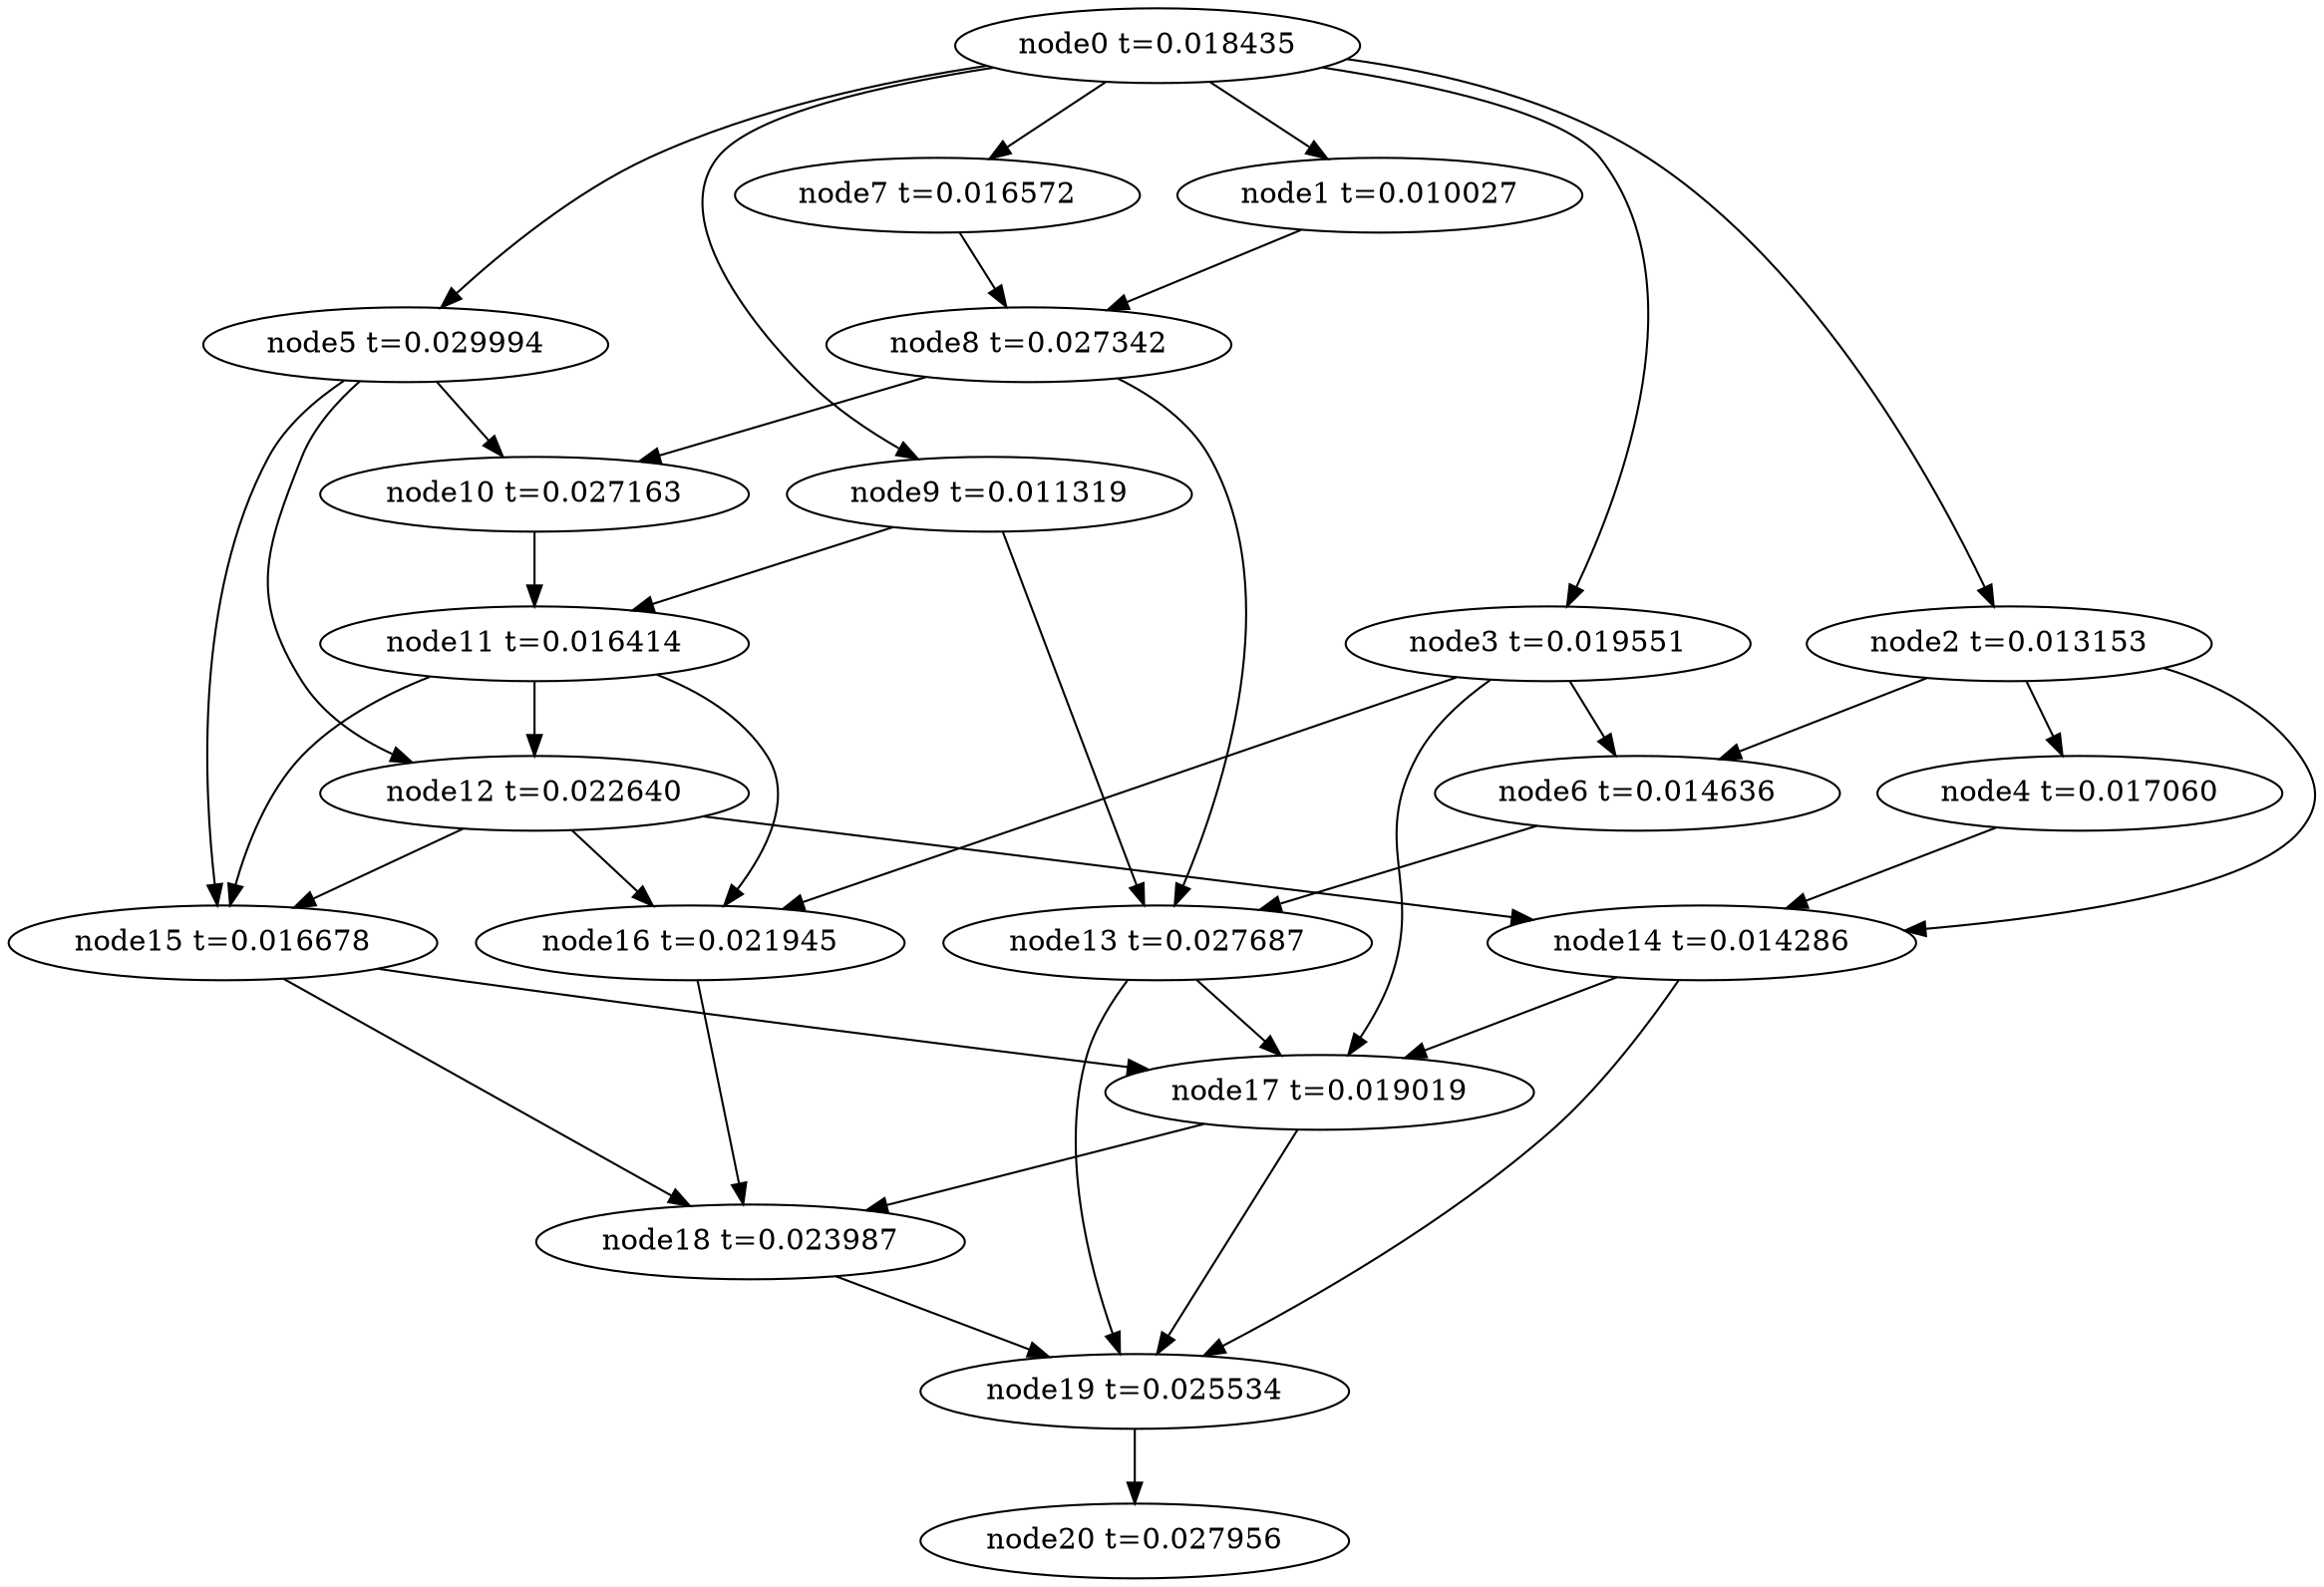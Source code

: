 digraph g{
	node20[label="node20 t=0.027956"]
	node19 -> node20
	node19[label="node19 t=0.025534"];
	node18 -> node19
	node18[label="node18 t=0.023987"];
	node17 -> node19
	node17 -> node18
	node17[label="node17 t=0.019019"];
	node16 -> node18
	node16[label="node16 t=0.021945"];
	node15 -> node18
	node15 -> node17
	node15[label="node15 t=0.016678"];
	node14 -> node19
	node14 -> node17
	node14[label="node14 t=0.014286"];
	node13 -> node19
	node13 -> node17
	node13[label="node13 t=0.027687"];
	node12 -> node16
	node12 -> node15
	node12 -> node14
	node12[label="node12 t=0.022640"];
	node11 -> node16
	node11 -> node15
	node11 -> node12
	node11[label="node11 t=0.016414"];
	node10 -> node11
	node10[label="node10 t=0.027163"];
	node9 -> node13
	node9 -> node11
	node9[label="node9 t=0.011319"];
	node8 -> node13
	node8 -> node10
	node8[label="node8 t=0.027342"];
	node7 -> node8
	node7[label="node7 t=0.016572"];
	node6 -> node13
	node6[label="node6 t=0.014636"];
	node5 -> node15
	node5 -> node12
	node5 -> node10
	node5[label="node5 t=0.029994"];
	node4 -> node14
	node4[label="node4 t=0.017060"];
	node3 -> node17
	node3 -> node16
	node3 -> node6
	node3[label="node3 t=0.019551"];
	node2 -> node14
	node2 -> node6
	node2 -> node4
	node2[label="node2 t=0.013153"];
	node1 -> node8
	node1[label="node1 t=0.010027"];
	node0 -> node9
	node0 -> node7
	node0 -> node5
	node0 -> node3
	node0 -> node2
	node0 -> node1
	node0[label="node0 t=0.018435"];
}

